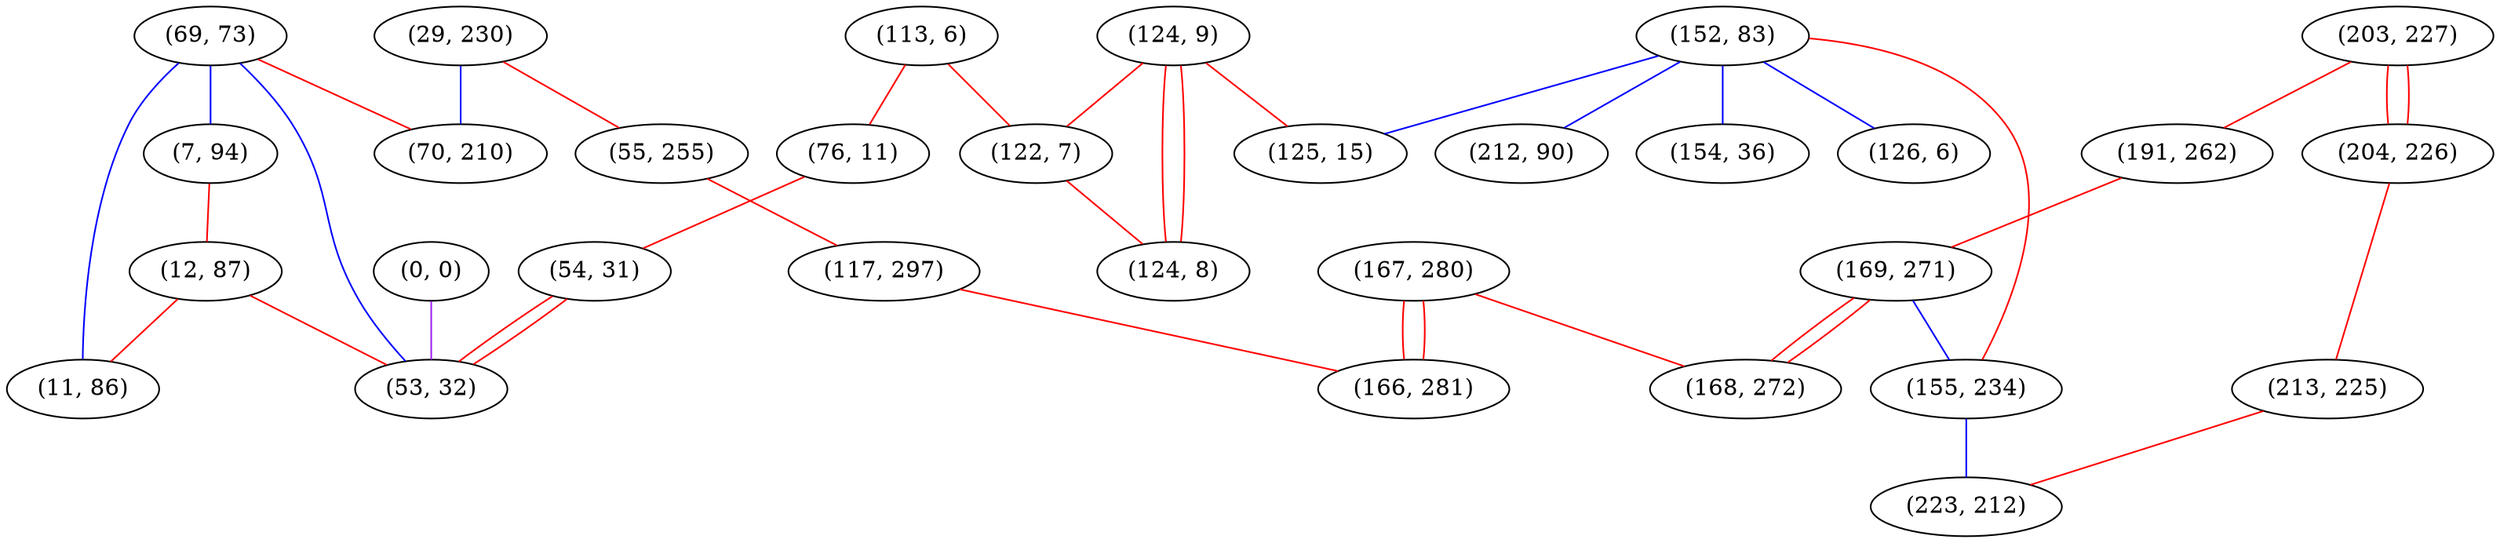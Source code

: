 graph "" {
"(29, 230)";
"(69, 73)";
"(152, 83)";
"(113, 6)";
"(124, 9)";
"(203, 227)";
"(0, 0)";
"(76, 11)";
"(122, 7)";
"(212, 90)";
"(191, 262)";
"(7, 94)";
"(154, 36)";
"(12, 87)";
"(125, 15)";
"(54, 31)";
"(126, 6)";
"(204, 226)";
"(70, 210)";
"(55, 255)";
"(53, 32)";
"(169, 271)";
"(213, 225)";
"(167, 280)";
"(117, 297)";
"(166, 281)";
"(168, 272)";
"(155, 234)";
"(11, 86)";
"(124, 8)";
"(223, 212)";
"(29, 230)" -- "(70, 210)"  [color=blue, key=0, weight=3];
"(29, 230)" -- "(55, 255)"  [color=red, key=0, weight=1];
"(69, 73)" -- "(7, 94)"  [color=blue, key=0, weight=3];
"(69, 73)" -- "(70, 210)"  [color=red, key=0, weight=1];
"(69, 73)" -- "(53, 32)"  [color=blue, key=0, weight=3];
"(69, 73)" -- "(11, 86)"  [color=blue, key=0, weight=3];
"(152, 83)" -- "(212, 90)"  [color=blue, key=0, weight=3];
"(152, 83)" -- "(155, 234)"  [color=red, key=0, weight=1];
"(152, 83)" -- "(125, 15)"  [color=blue, key=0, weight=3];
"(152, 83)" -- "(154, 36)"  [color=blue, key=0, weight=3];
"(152, 83)" -- "(126, 6)"  [color=blue, key=0, weight=3];
"(113, 6)" -- "(122, 7)"  [color=red, key=0, weight=1];
"(113, 6)" -- "(76, 11)"  [color=red, key=0, weight=1];
"(124, 9)" -- "(122, 7)"  [color=red, key=0, weight=1];
"(124, 9)" -- "(125, 15)"  [color=red, key=0, weight=1];
"(124, 9)" -- "(124, 8)"  [color=red, key=0, weight=1];
"(124, 9)" -- "(124, 8)"  [color=red, key=1, weight=1];
"(203, 227)" -- "(204, 226)"  [color=red, key=0, weight=1];
"(203, 227)" -- "(204, 226)"  [color=red, key=1, weight=1];
"(203, 227)" -- "(191, 262)"  [color=red, key=0, weight=1];
"(0, 0)" -- "(53, 32)"  [color=purple, key=0, weight=4];
"(76, 11)" -- "(54, 31)"  [color=red, key=0, weight=1];
"(122, 7)" -- "(124, 8)"  [color=red, key=0, weight=1];
"(191, 262)" -- "(169, 271)"  [color=red, key=0, weight=1];
"(7, 94)" -- "(12, 87)"  [color=red, key=0, weight=1];
"(12, 87)" -- "(11, 86)"  [color=red, key=0, weight=1];
"(12, 87)" -- "(53, 32)"  [color=red, key=0, weight=1];
"(54, 31)" -- "(53, 32)"  [color=red, key=0, weight=1];
"(54, 31)" -- "(53, 32)"  [color=red, key=1, weight=1];
"(204, 226)" -- "(213, 225)"  [color=red, key=0, weight=1];
"(55, 255)" -- "(117, 297)"  [color=red, key=0, weight=1];
"(169, 271)" -- "(168, 272)"  [color=red, key=0, weight=1];
"(169, 271)" -- "(168, 272)"  [color=red, key=1, weight=1];
"(169, 271)" -- "(155, 234)"  [color=blue, key=0, weight=3];
"(213, 225)" -- "(223, 212)"  [color=red, key=0, weight=1];
"(167, 280)" -- "(166, 281)"  [color=red, key=0, weight=1];
"(167, 280)" -- "(166, 281)"  [color=red, key=1, weight=1];
"(167, 280)" -- "(168, 272)"  [color=red, key=0, weight=1];
"(117, 297)" -- "(166, 281)"  [color=red, key=0, weight=1];
"(155, 234)" -- "(223, 212)"  [color=blue, key=0, weight=3];
}
